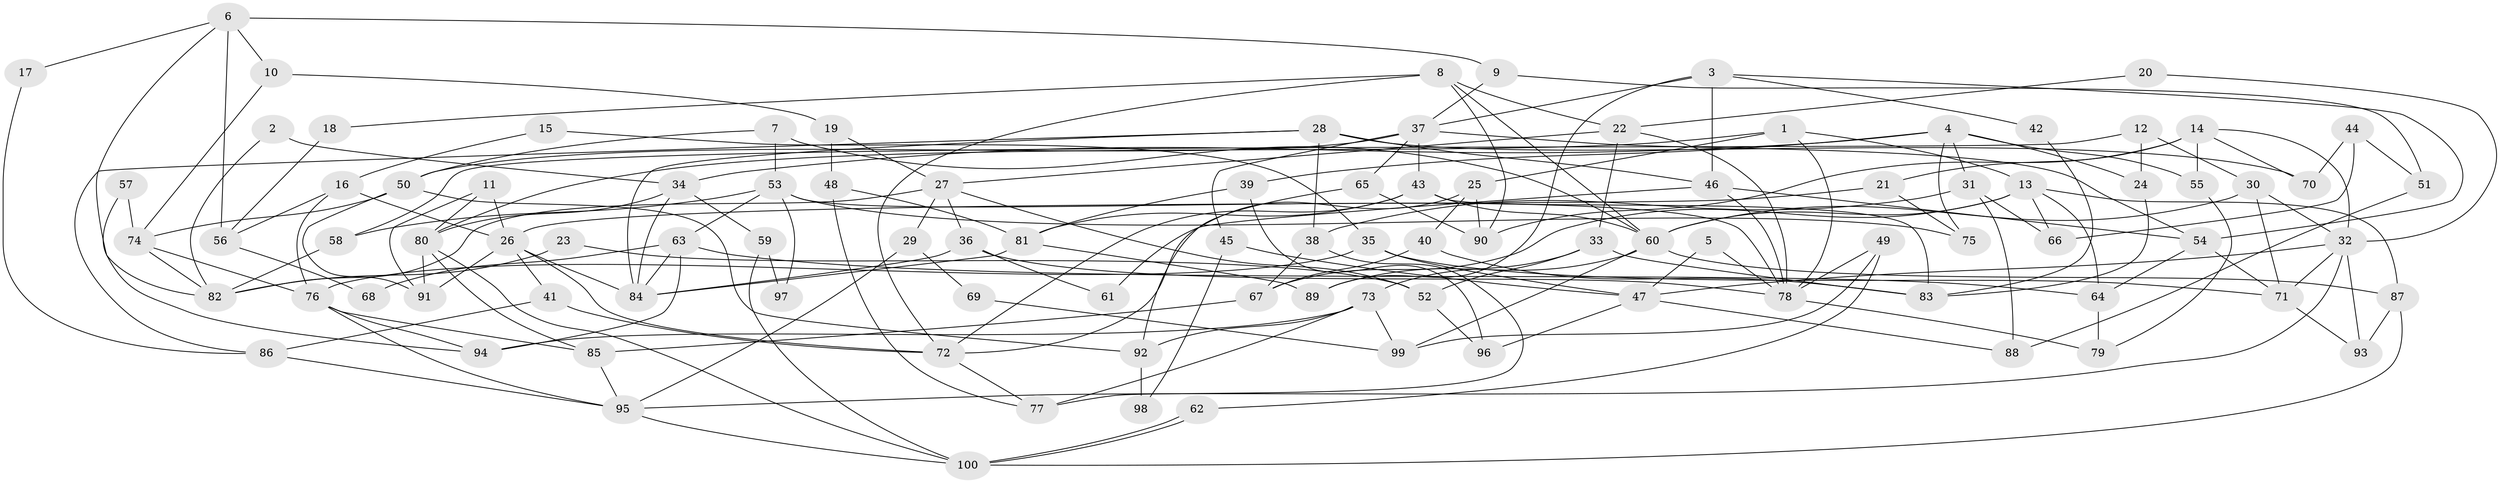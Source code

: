 // Generated by graph-tools (version 1.1) at 2025/38/02/21/25 10:38:59]
// undirected, 100 vertices, 200 edges
graph export_dot {
graph [start="1"]
  node [color=gray90,style=filled];
  1;
  2;
  3;
  4;
  5;
  6;
  7;
  8;
  9;
  10;
  11;
  12;
  13;
  14;
  15;
  16;
  17;
  18;
  19;
  20;
  21;
  22;
  23;
  24;
  25;
  26;
  27;
  28;
  29;
  30;
  31;
  32;
  33;
  34;
  35;
  36;
  37;
  38;
  39;
  40;
  41;
  42;
  43;
  44;
  45;
  46;
  47;
  48;
  49;
  50;
  51;
  52;
  53;
  54;
  55;
  56;
  57;
  58;
  59;
  60;
  61;
  62;
  63;
  64;
  65;
  66;
  67;
  68;
  69;
  70;
  71;
  72;
  73;
  74;
  75;
  76;
  77;
  78;
  79;
  80;
  81;
  82;
  83;
  84;
  85;
  86;
  87;
  88;
  89;
  90;
  91;
  92;
  93;
  94;
  95;
  96;
  97;
  98;
  99;
  100;
  1 -- 13;
  1 -- 80;
  1 -- 25;
  1 -- 78;
  2 -- 34;
  2 -- 82;
  3 -- 37;
  3 -- 54;
  3 -- 42;
  3 -- 46;
  3 -- 89;
  4 -- 31;
  4 -- 34;
  4 -- 24;
  4 -- 39;
  4 -- 55;
  4 -- 75;
  5 -- 78;
  5 -- 47;
  6 -- 10;
  6 -- 82;
  6 -- 9;
  6 -- 17;
  6 -- 56;
  7 -- 53;
  7 -- 60;
  7 -- 50;
  8 -- 72;
  8 -- 90;
  8 -- 18;
  8 -- 22;
  8 -- 60;
  9 -- 37;
  9 -- 51;
  10 -- 74;
  10 -- 19;
  11 -- 91;
  11 -- 26;
  11 -- 80;
  12 -- 30;
  12 -- 24;
  12 -- 58;
  13 -- 60;
  13 -- 64;
  13 -- 66;
  13 -- 67;
  13 -- 87;
  14 -- 21;
  14 -- 32;
  14 -- 55;
  14 -- 70;
  14 -- 90;
  15 -- 35;
  15 -- 16;
  16 -- 26;
  16 -- 76;
  16 -- 56;
  17 -- 86;
  18 -- 56;
  19 -- 27;
  19 -- 48;
  20 -- 22;
  20 -- 32;
  21 -- 26;
  21 -- 75;
  22 -- 33;
  22 -- 27;
  22 -- 78;
  23 -- 52;
  23 -- 82;
  24 -- 83;
  25 -- 72;
  25 -- 40;
  25 -- 90;
  26 -- 41;
  26 -- 91;
  26 -- 72;
  26 -- 84;
  27 -- 36;
  27 -- 29;
  27 -- 52;
  27 -- 82;
  28 -- 46;
  28 -- 84;
  28 -- 38;
  28 -- 70;
  28 -- 86;
  29 -- 95;
  29 -- 69;
  30 -- 71;
  30 -- 32;
  30 -- 60;
  31 -- 66;
  31 -- 38;
  31 -- 88;
  32 -- 71;
  32 -- 95;
  32 -- 47;
  32 -- 93;
  33 -- 73;
  33 -- 52;
  33 -- 83;
  34 -- 84;
  34 -- 80;
  34 -- 59;
  35 -- 71;
  35 -- 76;
  35 -- 47;
  36 -- 84;
  36 -- 78;
  36 -- 61;
  37 -- 50;
  37 -- 43;
  37 -- 45;
  37 -- 54;
  37 -- 65;
  38 -- 67;
  38 -- 77;
  39 -- 81;
  39 -- 96;
  40 -- 67;
  40 -- 83;
  41 -- 72;
  41 -- 86;
  42 -- 83;
  43 -- 60;
  43 -- 83;
  43 -- 72;
  43 -- 81;
  44 -- 70;
  44 -- 51;
  44 -- 66;
  45 -- 47;
  45 -- 98;
  46 -- 78;
  46 -- 54;
  46 -- 61;
  47 -- 88;
  47 -- 96;
  48 -- 77;
  48 -- 81;
  49 -- 99;
  49 -- 78;
  49 -- 62;
  50 -- 74;
  50 -- 91;
  50 -- 92;
  51 -- 88;
  52 -- 96;
  53 -- 78;
  53 -- 63;
  53 -- 58;
  53 -- 75;
  53 -- 97;
  54 -- 64;
  54 -- 71;
  55 -- 79;
  56 -- 68;
  57 -- 74;
  57 -- 94;
  58 -- 82;
  59 -- 100;
  59 -- 97;
  60 -- 87;
  60 -- 89;
  60 -- 99;
  62 -- 100;
  62 -- 100;
  63 -- 64;
  63 -- 84;
  63 -- 68;
  63 -- 94;
  64 -- 79;
  65 -- 90;
  65 -- 92;
  67 -- 85;
  69 -- 99;
  71 -- 93;
  72 -- 77;
  73 -- 77;
  73 -- 92;
  73 -- 94;
  73 -- 99;
  74 -- 76;
  74 -- 82;
  76 -- 94;
  76 -- 95;
  76 -- 85;
  78 -- 79;
  80 -- 100;
  80 -- 85;
  80 -- 91;
  81 -- 89;
  81 -- 84;
  85 -- 95;
  86 -- 95;
  87 -- 93;
  87 -- 100;
  92 -- 98;
  95 -- 100;
}

